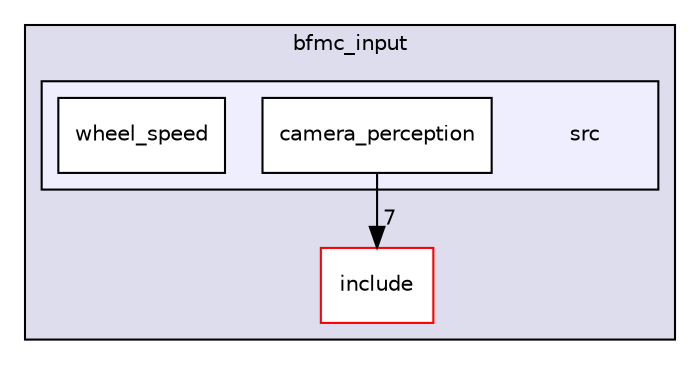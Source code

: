 digraph "src/bfmc_input/src" {
  compound=true
  node [ fontsize="10", fontname="Helvetica"];
  edge [ labelfontsize="10", labelfontname="Helvetica"];
  subgraph clusterdir_bb44a7815869ad32d713b0a191d451e5 {
    graph [ bgcolor="#ddddee", pencolor="black", label="bfmc_input" fontname="Helvetica", fontsize="10", URL="dir_bb44a7815869ad32d713b0a191d451e5.html"]
  dir_0bc7d705dc9d63789dddf6c6b710b883 [shape=box label="include" fillcolor="white" style="filled" color="red" URL="dir_0bc7d705dc9d63789dddf6c6b710b883.html"];
  subgraph clusterdir_bc30053a5617f3b89354eb74ed2ccd27 {
    graph [ bgcolor="#eeeeff", pencolor="black", label="" URL="dir_bc30053a5617f3b89354eb74ed2ccd27.html"];
    dir_bc30053a5617f3b89354eb74ed2ccd27 [shape=plaintext label="src"];
  dir_073965db72609d799e36d701852c7071 [shape=box label="camera_perception" fillcolor="white" style="filled" URL="dir_073965db72609d799e36d701852c7071.html"];
  dir_97f03070b2948f3477b9bd2619731fae [shape=box label="wheel_speed" fillcolor="white" style="filled" URL="dir_97f03070b2948f3477b9bd2619731fae.html"];
  }
  }
  dir_073965db72609d799e36d701852c7071->dir_0bc7d705dc9d63789dddf6c6b710b883 [headlabel="7", labeldistance=1.5 headhref="dir_000016_000009.html"];
}
